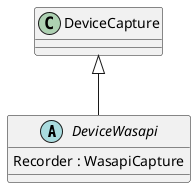 @startuml
abstract class DeviceWasapi {
	Recorder : WasapiCapture
}
DeviceCapture <|-- DeviceWasapi
@enduml
